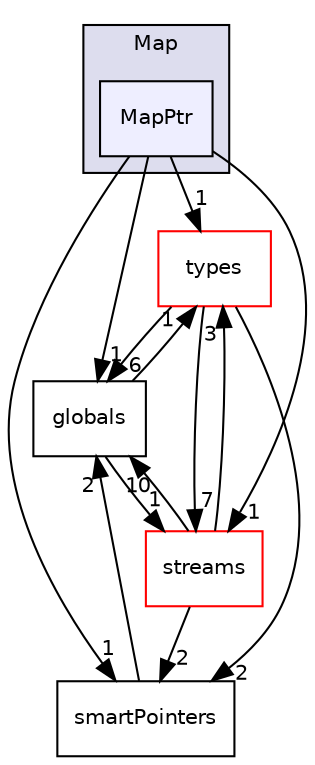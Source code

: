 digraph "src/phasicFlow/containers/Map/MapPtr" {
  compound=true
  node [ fontsize="10", fontname="Helvetica"];
  edge [ labelfontsize="10", labelfontname="Helvetica"];
  subgraph clusterdir_d599344b708ddccc0ade592fdb50618a {
    graph [ bgcolor="#ddddee", pencolor="black", label="Map" fontname="Helvetica", fontsize="10", URL="dir_d599344b708ddccc0ade592fdb50618a.html"]
  dir_603bbc5b60551e29b23f942b47ff85ef [shape=box, label="MapPtr", style="filled", fillcolor="#eeeeff", pencolor="black", URL="dir_603bbc5b60551e29b23f942b47ff85ef.html"];
  }
  dir_e8baec020e471dff3bc06b812491e6c5 [shape=box label="types" fillcolor="white" style="filled" color="red" URL="dir_e8baec020e471dff3bc06b812491e6c5.html"];
  dir_5f6559faa080c0b07ec2a71fd7e912fc [shape=box label="globals" URL="dir_5f6559faa080c0b07ec2a71fd7e912fc.html"];
  dir_40d84a547212027edc83c31468d15508 [shape=box label="smartPointers" URL="dir_40d84a547212027edc83c31468d15508.html"];
  dir_b13948a90891cb8a59f39ab8c50a8102 [shape=box label="streams" fillcolor="white" style="filled" color="red" URL="dir_b13948a90891cb8a59f39ab8c50a8102.html"];
  dir_e8baec020e471dff3bc06b812491e6c5->dir_5f6559faa080c0b07ec2a71fd7e912fc [headlabel="6", labeldistance=1.5 headhref="dir_000175_000117.html"];
  dir_e8baec020e471dff3bc06b812491e6c5->dir_40d84a547212027edc83c31468d15508 [headlabel="2", labeldistance=1.5 headhref="dir_000175_000130.html"];
  dir_e8baec020e471dff3bc06b812491e6c5->dir_b13948a90891cb8a59f39ab8c50a8102 [headlabel="7", labeldistance=1.5 headhref="dir_000175_000131.html"];
  dir_5f6559faa080c0b07ec2a71fd7e912fc->dir_e8baec020e471dff3bc06b812491e6c5 [headlabel="1", labeldistance=1.5 headhref="dir_000117_000175.html"];
  dir_5f6559faa080c0b07ec2a71fd7e912fc->dir_b13948a90891cb8a59f39ab8c50a8102 [headlabel="1", labeldistance=1.5 headhref="dir_000117_000131.html"];
  dir_40d84a547212027edc83c31468d15508->dir_5f6559faa080c0b07ec2a71fd7e912fc [headlabel="2", labeldistance=1.5 headhref="dir_000130_000117.html"];
  dir_b13948a90891cb8a59f39ab8c50a8102->dir_e8baec020e471dff3bc06b812491e6c5 [headlabel="3", labeldistance=1.5 headhref="dir_000131_000175.html"];
  dir_b13948a90891cb8a59f39ab8c50a8102->dir_5f6559faa080c0b07ec2a71fd7e912fc [headlabel="10", labeldistance=1.5 headhref="dir_000131_000117.html"];
  dir_b13948a90891cb8a59f39ab8c50a8102->dir_40d84a547212027edc83c31468d15508 [headlabel="2", labeldistance=1.5 headhref="dir_000131_000130.html"];
  dir_603bbc5b60551e29b23f942b47ff85ef->dir_e8baec020e471dff3bc06b812491e6c5 [headlabel="1", labeldistance=1.5 headhref="dir_000095_000175.html"];
  dir_603bbc5b60551e29b23f942b47ff85ef->dir_5f6559faa080c0b07ec2a71fd7e912fc [headlabel="1", labeldistance=1.5 headhref="dir_000095_000117.html"];
  dir_603bbc5b60551e29b23f942b47ff85ef->dir_40d84a547212027edc83c31468d15508 [headlabel="1", labeldistance=1.5 headhref="dir_000095_000130.html"];
  dir_603bbc5b60551e29b23f942b47ff85ef->dir_b13948a90891cb8a59f39ab8c50a8102 [headlabel="1", labeldistance=1.5 headhref="dir_000095_000131.html"];
}
